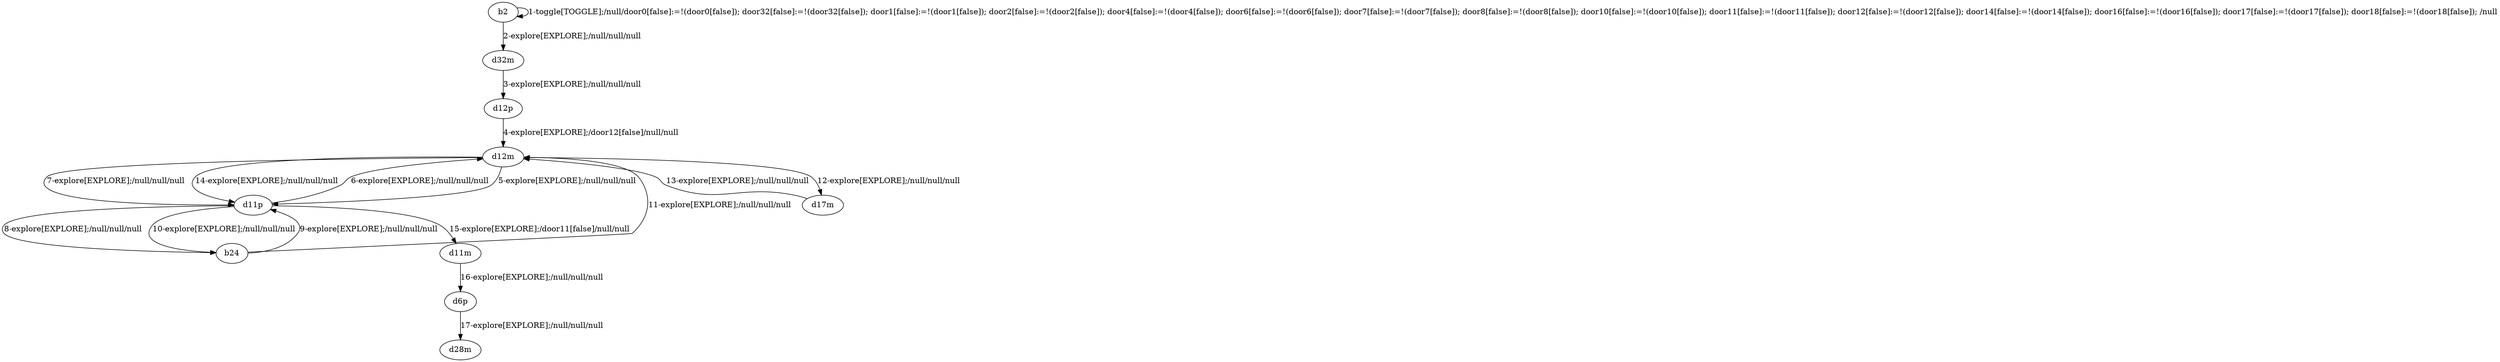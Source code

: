 # Total number of goals covered by this test: 2
# d11p --> d12m
# d6p --> d28m

digraph g {
"b2" -> "b2" [label = "1-toggle[TOGGLE];/null/door0[false]:=!(door0[false]); door32[false]:=!(door32[false]); door1[false]:=!(door1[false]); door2[false]:=!(door2[false]); door4[false]:=!(door4[false]); door6[false]:=!(door6[false]); door7[false]:=!(door7[false]); door8[false]:=!(door8[false]); door10[false]:=!(door10[false]); door11[false]:=!(door11[false]); door12[false]:=!(door12[false]); door14[false]:=!(door14[false]); door16[false]:=!(door16[false]); door17[false]:=!(door17[false]); door18[false]:=!(door18[false]); /null"];
"b2" -> "d32m" [label = "2-explore[EXPLORE];/null/null/null"];
"d32m" -> "d12p" [label = "3-explore[EXPLORE];/null/null/null"];
"d12p" -> "d12m" [label = "4-explore[EXPLORE];/door12[false]/null/null"];
"d12m" -> "d11p" [label = "5-explore[EXPLORE];/null/null/null"];
"d11p" -> "d12m" [label = "6-explore[EXPLORE];/null/null/null"];
"d12m" -> "d11p" [label = "7-explore[EXPLORE];/null/null/null"];
"d11p" -> "b24" [label = "8-explore[EXPLORE];/null/null/null"];
"b24" -> "d11p" [label = "9-explore[EXPLORE];/null/null/null"];
"d11p" -> "b24" [label = "10-explore[EXPLORE];/null/null/null"];
"b24" -> "d12m" [label = "11-explore[EXPLORE];/null/null/null"];
"d12m" -> "d17m" [label = "12-explore[EXPLORE];/null/null/null"];
"d17m" -> "d12m" [label = "13-explore[EXPLORE];/null/null/null"];
"d12m" -> "d11p" [label = "14-explore[EXPLORE];/null/null/null"];
"d11p" -> "d11m" [label = "15-explore[EXPLORE];/door11[false]/null/null"];
"d11m" -> "d6p" [label = "16-explore[EXPLORE];/null/null/null"];
"d6p" -> "d28m" [label = "17-explore[EXPLORE];/null/null/null"];
}
